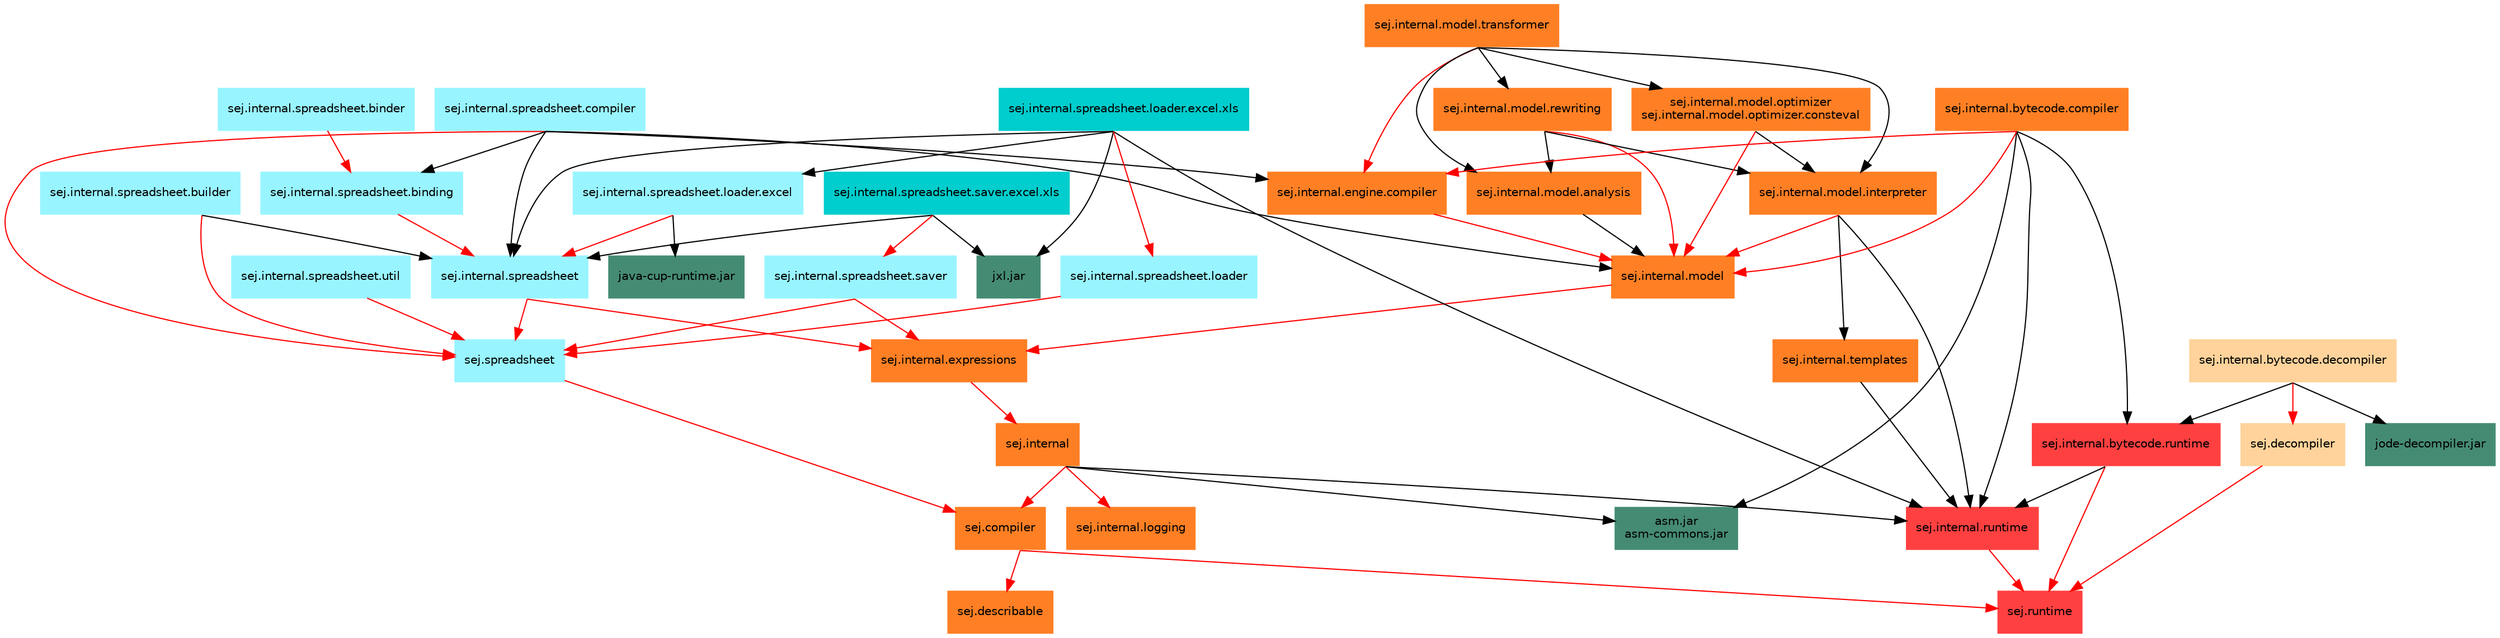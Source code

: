 digraph "SEJ Component Overview" {
 fontname = "Helvetica"; labeljust = "l"; fontsize = 8; node [ shape = box, fontname = "Helvetica", fontsize = 10, style = "filled" ]; edge [ fontname = "Helvetica", sametail="a" ];
"ext.asm.core" [label = "asm.jar\nasm-commons.jar", color = "aquamarine4"];
"ext.jode" [label = "jode-decompiler.jar", color = "aquamarine4"];
"ext.javacup.runtime" [label = "java-cup-runtime.jar", color = "aquamarine4"];
"ext.jexcelapi" [label = "jxl.jar", color = "aquamarine4"];
"core.runtime.api" [label = "sej.runtime", color = "brown1"];
"core.runtime.core" [label = "sej.internal.runtime", color = "brown1"];
"core.runtime.jvm" [label = "sej.internal.bytecode.runtime", color = "brown1"];
"core.compiler.describable" [label = "sej.describable", color = "chocolate1"];
"core.compiler.api" [label = "sej.compiler", color = "chocolate1"];
"core.compiler.logging" [label = "sej.internal.logging", color = "chocolate1"];
"core.compiler.core" [label = "sej.internal", color = "chocolate1"];
"core.compiler.expressions" [label = "sej.internal.expressions", color = "chocolate1"];
"core.compiler.templates" [label = "sej.internal.templates", color = "chocolate1"];
"core.compiler.model" [label = "sej.internal.model", color = "chocolate1"];
"core.compiler.compiler" [label = "sej.internal.engine.compiler", color = "chocolate1"];
"core.compiler.interpreter" [label = "sej.internal.model.interpreter", color = "chocolate1"];
"core.compiler.analysis" [label = "sej.internal.model.analysis", color = "chocolate1"];
"core.compiler.rewriting" [label = "sej.internal.model.rewriting", color = "chocolate1"];
"core.compiler.optimizer" [label = "sej.internal.model.optimizer\nsej.internal.model.optimizer.consteval", color = "chocolate1"];
"core.compiler.transformer" [label = "sej.internal.model.transformer", color = "chocolate1"];
"core.compiler.jvm" [label = "sej.internal.bytecode.compiler", color = "chocolate1"];
"core.decompiler.api" [label = "sej.decompiler", color = "burlywood1"];
"core.decompiler.jvm" [label = "sej.internal.bytecode.decompiler", color = "burlywood1"];
"spreadsheet.compiler.api" [label = "sej.spreadsheet", color = "cadetblue1"];
"spreadsheet.compiler.model" [label = "sej.internal.spreadsheet", color = "cadetblue1"];
"spreadsheet.compiler.binding" [label = "sej.internal.spreadsheet.binding", color = "cadetblue1"];
"spreadsheet.compiler.binder" [label = "sej.internal.spreadsheet.binder", color = "cadetblue1"];
"spreadsheet.compiler.builder" [label = "sej.internal.spreadsheet.builder", color = "cadetblue1"];
"spreadsheet.compiler.compiler" [label = "sej.internal.spreadsheet.compiler", color = "cadetblue1"];
"spreadsheet.compiler.util" [label = "sej.internal.spreadsheet.util", color = "cadetblue1"];
"spreadsheet.compiler.parser" [label = "sej.internal.spreadsheet.loader.excel", color = "cadetblue1"];
"spreadsheet.compiler.load" [label = "sej.internal.spreadsheet.loader", color = "cadetblue1"];
"spreadsheet.compiler.save" [label = "sej.internal.spreadsheet.saver", color = "cadetblue1"];
"spreadsheet.excel.xls.load" [label = "sej.internal.spreadsheet.loader.excel.xls", color = "cyan3"];
"spreadsheet.excel.xls.save" [label = "sej.internal.spreadsheet.saver.excel.xls", color = "cyan3"];
"core.runtime.core" -> "core.runtime.api" [ color = red, weight = 2 ];
"core.runtime.jvm" -> "core.runtime.api" [ color = red, weight = 2 ];
"core.runtime.jvm" -> "core.runtime.core";
"core.compiler.api" -> "core.runtime.api" [ color = red, weight = 2 ];
"core.compiler.api" -> "core.compiler.describable" [ color = red, weight = 2 ];
"core.compiler.core" -> "core.compiler.api" [ color = red, weight = 2 ];
"core.compiler.core" -> "core.compiler.logging" [ color = red, weight = 2 ];
"core.compiler.core" -> "core.runtime.core";
"core.compiler.core" -> "ext.asm.core";
"core.compiler.expressions" -> "core.compiler.core" [ color = red, weight = 2 ];
"core.compiler.templates" -> "core.runtime.core";
"core.compiler.model" -> "core.compiler.expressions" [ color = red, weight = 2 ];
"core.compiler.compiler" -> "core.compiler.model" [ color = red, weight = 2 ];
"core.compiler.interpreter" -> "core.compiler.model" [ color = red, weight = 2 ];
"core.compiler.interpreter" -> "core.compiler.templates";
"core.compiler.interpreter" -> "core.runtime.core";
"core.compiler.analysis" -> "core.compiler.model";
"core.compiler.rewriting" -> "core.compiler.model" [ color = red, weight = 2 ];
"core.compiler.rewriting" -> "core.compiler.analysis";
"core.compiler.rewriting" -> "core.compiler.interpreter";
"core.compiler.optimizer" -> "core.compiler.model" [ color = red, weight = 2 ];
"core.compiler.optimizer" -> "core.compiler.interpreter";
"core.compiler.transformer" -> "core.compiler.compiler" [ color = red, weight = 2 ];
"core.compiler.transformer" -> "core.compiler.interpreter";
"core.compiler.transformer" -> "core.compiler.analysis";
"core.compiler.transformer" -> "core.compiler.optimizer";
"core.compiler.transformer" -> "core.compiler.rewriting";
"core.compiler.jvm" -> "core.compiler.model" [ color = red, weight = 2 ];
"core.compiler.jvm" -> "core.compiler.compiler" [ color = red, weight = 2 ];
"core.compiler.jvm" -> "core.runtime.core";
"core.compiler.jvm" -> "core.runtime.jvm";
"core.compiler.jvm" -> "ext.asm.core";
"core.decompiler.api" -> "core.runtime.api" [ color = red, weight = 2 ];
"core.decompiler.jvm" -> "core.decompiler.api" [ color = red, weight = 2 ];
"core.decompiler.jvm" -> "core.runtime.jvm";
"core.decompiler.jvm" -> "ext.jode";
"spreadsheet.compiler.api" -> "core.compiler.api" [ color = red, weight = 2 ];
"spreadsheet.compiler.model" -> "spreadsheet.compiler.api" [ color = red, weight = 2 ];
"spreadsheet.compiler.model" -> "core.compiler.expressions" [ color = red, weight = 2 ];
"spreadsheet.compiler.binding" -> "spreadsheet.compiler.model" [ color = red, weight = 2 ];
"spreadsheet.compiler.binder" -> "spreadsheet.compiler.binding" [ color = red, weight = 2 ];
"spreadsheet.compiler.builder" -> "spreadsheet.compiler.api" [ color = red, weight = 2 ];
"spreadsheet.compiler.builder" -> "spreadsheet.compiler.model";
"spreadsheet.compiler.compiler" -> "spreadsheet.compiler.api" [ color = red, weight = 2 ];
"spreadsheet.compiler.compiler" -> "spreadsheet.compiler.model";
"spreadsheet.compiler.compiler" -> "spreadsheet.compiler.binding";
"spreadsheet.compiler.compiler" -> "core.compiler.model";
"spreadsheet.compiler.compiler" -> "core.compiler.compiler";
"spreadsheet.compiler.util" -> "spreadsheet.compiler.api" [ color = red, weight = 2 ];
"spreadsheet.compiler.parser" -> "spreadsheet.compiler.model" [ color = red, weight = 2 ];
"spreadsheet.compiler.parser" -> "ext.javacup.runtime";
"spreadsheet.compiler.load" -> "spreadsheet.compiler.api" [ color = red, weight = 2 ];
"spreadsheet.compiler.save" -> "spreadsheet.compiler.api" [ color = red, weight = 2 ];
"spreadsheet.compiler.save" -> "core.compiler.expressions" [ color = red, weight = 2 ];
"spreadsheet.excel.xls.load" -> "spreadsheet.compiler.load" [ color = red, weight = 2 ];
"spreadsheet.excel.xls.load" -> "spreadsheet.compiler.model";
"spreadsheet.excel.xls.load" -> "spreadsheet.compiler.parser";
"spreadsheet.excel.xls.load" -> "core.runtime.core";
"spreadsheet.excel.xls.load" -> "ext.jexcelapi";
"spreadsheet.excel.xls.save" -> "spreadsheet.compiler.save" [ color = red, weight = 2 ];
"spreadsheet.excel.xls.save" -> "spreadsheet.compiler.model";
"spreadsheet.excel.xls.save" -> "ext.jexcelapi";
}
